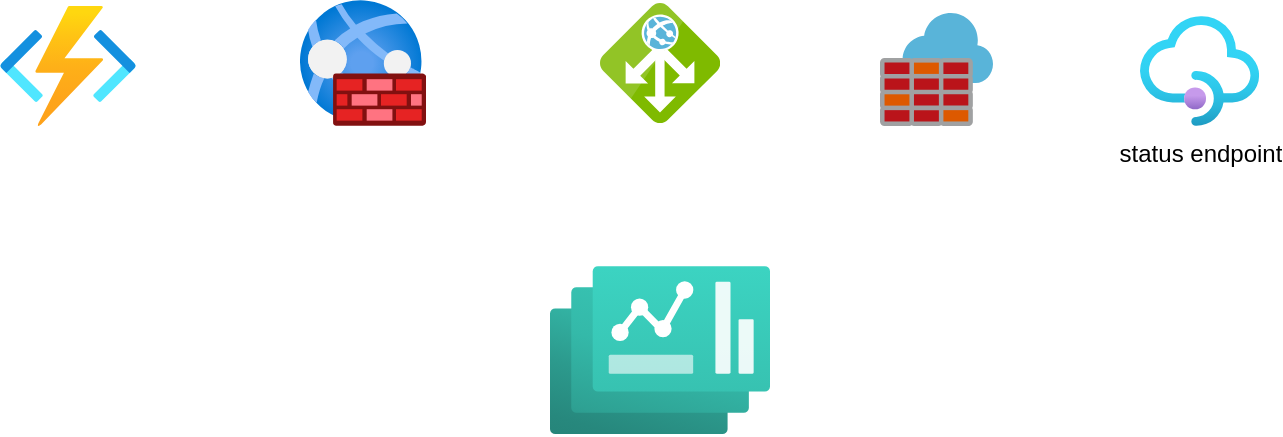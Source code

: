 <mxfile version="22.1.0" type="github">
  <diagram name="Page-1" id="2txzawQmjN0-HeA8sq4K">
    <mxGraphModel dx="1426" dy="793" grid="1" gridSize="10" guides="1" tooltips="1" connect="1" arrows="1" fold="1" page="1" pageScale="1" pageWidth="827" pageHeight="1169" math="0" shadow="0">
      <root>
        <mxCell id="0" />
        <mxCell id="1" parent="0" />
        <mxCell id="fr3oZikfdaQI66kOYFN2-1" value="" style="image;aspect=fixed;html=1;points=[];align=center;fontSize=12;image=img/lib/azure2/compute/Function_Apps.svg;" vertex="1" parent="1">
          <mxGeometry x="60" y="50" width="68" height="60" as="geometry" />
        </mxCell>
        <mxCell id="fr3oZikfdaQI66kOYFN2-2" value="" style="image;sketch=0;aspect=fixed;html=1;points=[];align=center;fontSize=12;image=img/lib/mscae/Application_Gateway.svg;" vertex="1" parent="1">
          <mxGeometry x="360" y="48.5" width="60" height="60" as="geometry" />
        </mxCell>
        <mxCell id="fr3oZikfdaQI66kOYFN2-3" value="status endpoint" style="image;aspect=fixed;html=1;points=[];align=center;fontSize=12;image=img/lib/azure2/app_services/API_Management_Services.svg;" vertex="1" parent="1">
          <mxGeometry x="630" y="55" width="59.58" height="55" as="geometry" />
        </mxCell>
        <mxCell id="fr3oZikfdaQI66kOYFN2-4" value="" style="image;aspect=fixed;html=1;points=[];align=center;fontSize=12;image=img/lib/azure2/other/Dashboard_Hub.svg;" vertex="1" parent="1">
          <mxGeometry x="335" y="180" width="110" height="84.12" as="geometry" />
        </mxCell>
        <mxCell id="fr3oZikfdaQI66kOYFN2-5" value="" style="image;sketch=0;aspect=fixed;html=1;points=[];align=center;fontSize=12;image=img/lib/mscae/Azure_Firewall.svg;" vertex="1" parent="1">
          <mxGeometry x="500" y="53.5" width="56.5" height="56.5" as="geometry" />
        </mxCell>
        <mxCell id="fr3oZikfdaQI66kOYFN2-9" value="" style="image;aspect=fixed;html=1;points=[];align=center;fontSize=12;image=img/lib/azure2/networking/Web_Application_Firewall_Policies_WAF.svg;" vertex="1" parent="1">
          <mxGeometry x="210" y="47" width="63" height="63" as="geometry" />
        </mxCell>
      </root>
    </mxGraphModel>
  </diagram>
</mxfile>
